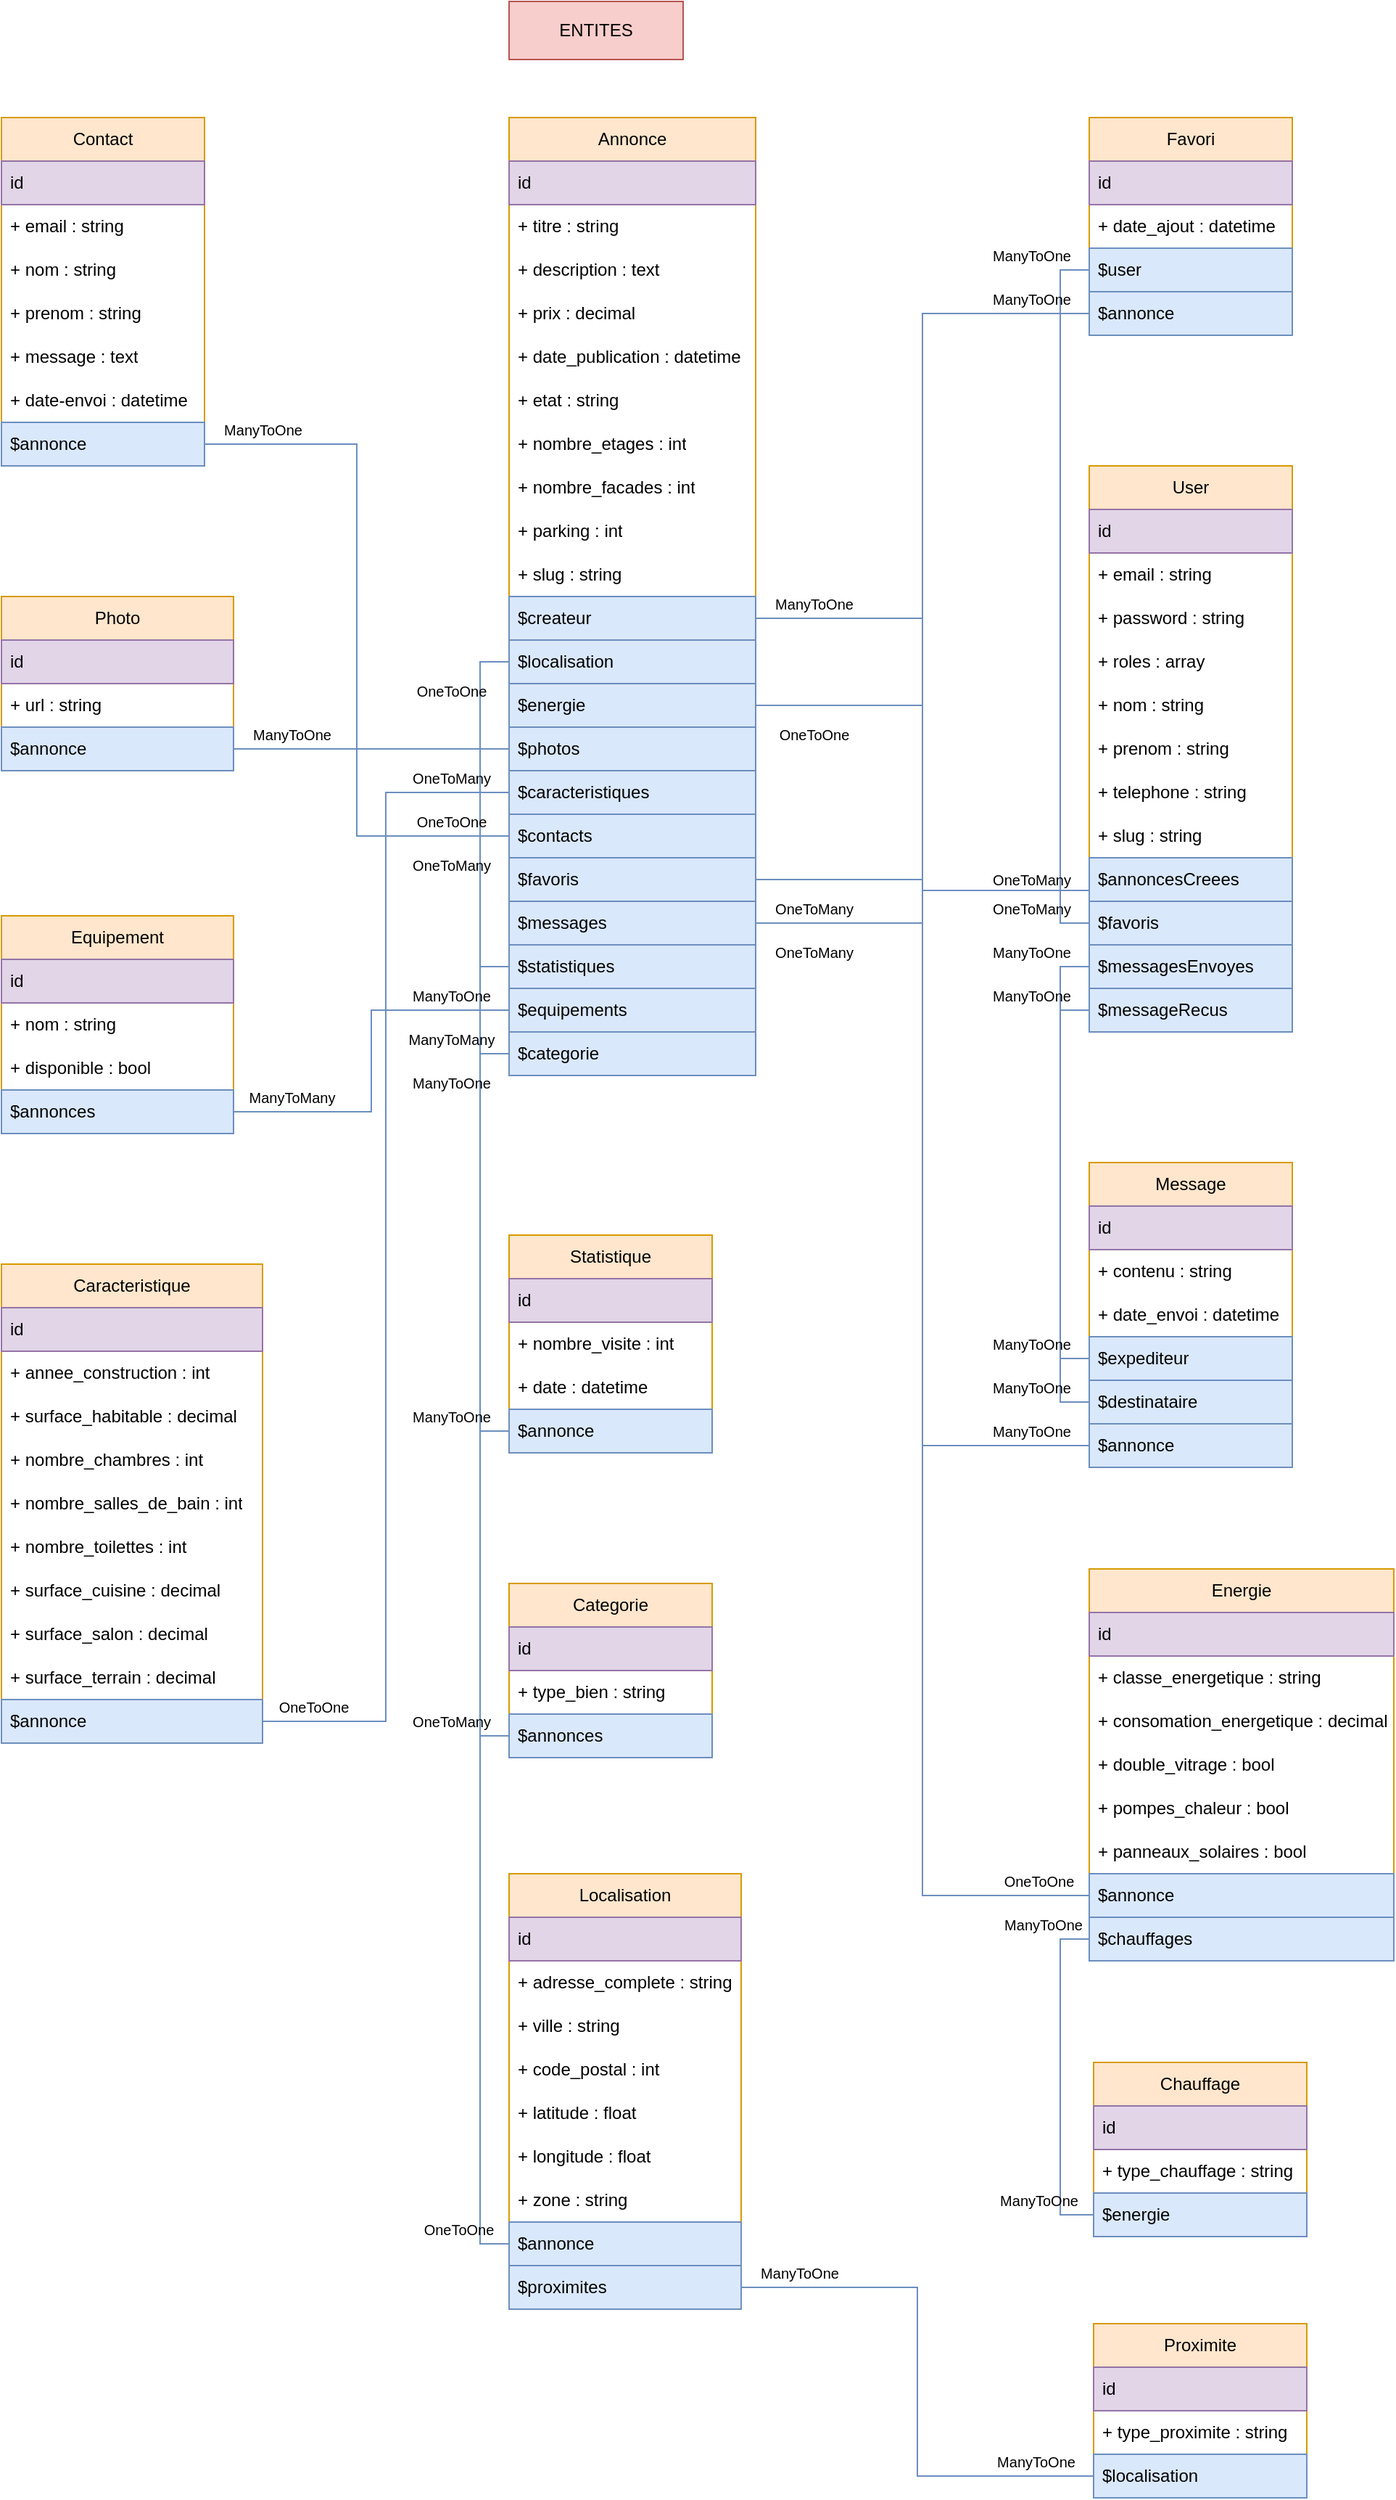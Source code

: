<mxfile version="24.4.0" type="device">
  <diagram name="Page-1" id="j-ODXMt-n7fXXeZ1Ql2s">
    <mxGraphModel dx="2703" dy="1838" grid="1" gridSize="10" guides="1" tooltips="1" connect="1" arrows="1" fold="1" page="1" pageScale="1" pageWidth="827" pageHeight="1169" math="0" shadow="0">
      <root>
        <mxCell id="0" />
        <mxCell id="1" parent="0" />
        <mxCell id="mX9AHkWuaCNR2wwrBA3u-1" value="User" style="swimlane;fontStyle=0;childLayout=stackLayout;horizontal=1;startSize=30;horizontalStack=0;resizeParent=1;resizeParentMax=0;resizeLast=0;collapsible=1;marginBottom=0;whiteSpace=wrap;html=1;fillColor=#ffe6cc;strokeColor=#d79b00;" parent="1" vertex="1">
          <mxGeometry x="-830" y="400" width="140" height="390" as="geometry" />
        </mxCell>
        <mxCell id="mX9AHkWuaCNR2wwrBA3u-2" value="id" style="text;strokeColor=#9673a6;fillColor=#e1d5e7;align=left;verticalAlign=middle;spacingLeft=4;spacingRight=4;overflow=hidden;points=[[0,0.5],[1,0.5]];portConstraint=eastwest;rotatable=0;whiteSpace=wrap;html=1;" parent="mX9AHkWuaCNR2wwrBA3u-1" vertex="1">
          <mxGeometry y="30" width="140" height="30" as="geometry" />
        </mxCell>
        <mxCell id="mX9AHkWuaCNR2wwrBA3u-12" value="+ email : string" style="text;strokeColor=none;fillColor=none;align=left;verticalAlign=middle;spacingLeft=4;spacingRight=4;overflow=hidden;points=[[0,0.5],[1,0.5]];portConstraint=eastwest;rotatable=0;whiteSpace=wrap;html=1;" parent="mX9AHkWuaCNR2wwrBA3u-1" vertex="1">
          <mxGeometry y="60" width="140" height="30" as="geometry" />
        </mxCell>
        <mxCell id="mX9AHkWuaCNR2wwrBA3u-13" value="+ password : string" style="text;strokeColor=none;fillColor=none;align=left;verticalAlign=middle;spacingLeft=4;spacingRight=4;overflow=hidden;points=[[0,0.5],[1,0.5]];portConstraint=eastwest;rotatable=0;whiteSpace=wrap;html=1;" parent="mX9AHkWuaCNR2wwrBA3u-1" vertex="1">
          <mxGeometry y="90" width="140" height="30" as="geometry" />
        </mxCell>
        <mxCell id="mX9AHkWuaCNR2wwrBA3u-14" value="+ roles : array" style="text;strokeColor=none;fillColor=none;align=left;verticalAlign=middle;spacingLeft=4;spacingRight=4;overflow=hidden;points=[[0,0.5],[1,0.5]];portConstraint=eastwest;rotatable=0;whiteSpace=wrap;html=1;" parent="mX9AHkWuaCNR2wwrBA3u-1" vertex="1">
          <mxGeometry y="120" width="140" height="30" as="geometry" />
        </mxCell>
        <mxCell id="mX9AHkWuaCNR2wwrBA3u-3" value="+ nom : string" style="text;strokeColor=none;fillColor=none;align=left;verticalAlign=middle;spacingLeft=4;spacingRight=4;overflow=hidden;points=[[0,0.5],[1,0.5]];portConstraint=eastwest;rotatable=0;whiteSpace=wrap;html=1;" parent="mX9AHkWuaCNR2wwrBA3u-1" vertex="1">
          <mxGeometry y="150" width="140" height="30" as="geometry" />
        </mxCell>
        <mxCell id="mX9AHkWuaCNR2wwrBA3u-4" value="+ prenom : string" style="text;strokeColor=none;fillColor=none;align=left;verticalAlign=middle;spacingLeft=4;spacingRight=4;overflow=hidden;points=[[0,0.5],[1,0.5]];portConstraint=eastwest;rotatable=0;whiteSpace=wrap;html=1;" parent="mX9AHkWuaCNR2wwrBA3u-1" vertex="1">
          <mxGeometry y="180" width="140" height="30" as="geometry" />
        </mxCell>
        <mxCell id="mX9AHkWuaCNR2wwrBA3u-15" value="+ telephone : string" style="text;strokeColor=none;fillColor=none;align=left;verticalAlign=middle;spacingLeft=4;spacingRight=4;overflow=hidden;points=[[0,0.5],[1,0.5]];portConstraint=eastwest;rotatable=0;whiteSpace=wrap;html=1;" parent="mX9AHkWuaCNR2wwrBA3u-1" vertex="1">
          <mxGeometry y="210" width="140" height="30" as="geometry" />
        </mxCell>
        <mxCell id="TaIRlBqPqhBRWV4LUMND-2" value="+ slug : string" style="text;strokeColor=none;fillColor=none;align=left;verticalAlign=middle;spacingLeft=4;spacingRight=4;overflow=hidden;points=[[0,0.5],[1,0.5]];portConstraint=eastwest;rotatable=0;whiteSpace=wrap;html=1;" parent="mX9AHkWuaCNR2wwrBA3u-1" vertex="1">
          <mxGeometry y="240" width="140" height="30" as="geometry" />
        </mxCell>
        <mxCell id="zs-yawYEvZupQqfsuiLp-80" value="$annoncesCreees" style="text;strokeColor=#6c8ebf;fillColor=#dae8fc;align=left;verticalAlign=middle;spacingLeft=4;spacingRight=4;overflow=hidden;points=[[0,0.5],[1,0.5]];portConstraint=eastwest;rotatable=0;whiteSpace=wrap;html=1;" vertex="1" parent="mX9AHkWuaCNR2wwrBA3u-1">
          <mxGeometry y="270" width="140" height="30" as="geometry" />
        </mxCell>
        <mxCell id="zs-yawYEvZupQqfsuiLp-82" value="$favoris" style="text;strokeColor=#6c8ebf;fillColor=#dae8fc;align=left;verticalAlign=middle;spacingLeft=4;spacingRight=4;overflow=hidden;points=[[0,0.5],[1,0.5]];portConstraint=eastwest;rotatable=0;whiteSpace=wrap;html=1;" vertex="1" parent="mX9AHkWuaCNR2wwrBA3u-1">
          <mxGeometry y="300" width="140" height="30" as="geometry" />
        </mxCell>
        <mxCell id="zs-yawYEvZupQqfsuiLp-83" value="$messagesEnvoyes" style="text;strokeColor=#6c8ebf;fillColor=#dae8fc;align=left;verticalAlign=middle;spacingLeft=4;spacingRight=4;overflow=hidden;points=[[0,0.5],[1,0.5]];portConstraint=eastwest;rotatable=0;whiteSpace=wrap;html=1;" vertex="1" parent="mX9AHkWuaCNR2wwrBA3u-1">
          <mxGeometry y="330" width="140" height="30" as="geometry" />
        </mxCell>
        <mxCell id="zs-yawYEvZupQqfsuiLp-84" value="$messageRecus" style="text;strokeColor=#6c8ebf;fillColor=#dae8fc;align=left;verticalAlign=middle;spacingLeft=4;spacingRight=4;overflow=hidden;points=[[0,0.5],[1,0.5]];portConstraint=eastwest;rotatable=0;whiteSpace=wrap;html=1;" vertex="1" parent="mX9AHkWuaCNR2wwrBA3u-1">
          <mxGeometry y="360" width="140" height="30" as="geometry" />
        </mxCell>
        <mxCell id="mX9AHkWuaCNR2wwrBA3u-65" value="ENTITES" style="rounded=0;whiteSpace=wrap;html=1;fillColor=#f8cecc;strokeColor=#b85450;" parent="1" vertex="1">
          <mxGeometry x="-1230" y="80" width="120" height="40" as="geometry" />
        </mxCell>
        <mxCell id="TaIRlBqPqhBRWV4LUMND-3" value="Favori" style="swimlane;fontStyle=0;childLayout=stackLayout;horizontal=1;startSize=30;horizontalStack=0;resizeParent=1;resizeParentMax=0;resizeLast=0;collapsible=1;marginBottom=0;whiteSpace=wrap;html=1;fillColor=#ffe6cc;strokeColor=#d79b00;" parent="1" vertex="1">
          <mxGeometry x="-830" y="160" width="140" height="150" as="geometry" />
        </mxCell>
        <mxCell id="TaIRlBqPqhBRWV4LUMND-4" value="id" style="text;strokeColor=#9673a6;fillColor=#e1d5e7;align=left;verticalAlign=middle;spacingLeft=4;spacingRight=4;overflow=hidden;points=[[0,0.5],[1,0.5]];portConstraint=eastwest;rotatable=0;whiteSpace=wrap;html=1;" parent="TaIRlBqPqhBRWV4LUMND-3" vertex="1">
          <mxGeometry y="30" width="140" height="30" as="geometry" />
        </mxCell>
        <mxCell id="TaIRlBqPqhBRWV4LUMND-5" value="+ date_ajout : datetime" style="text;strokeColor=none;fillColor=none;align=left;verticalAlign=middle;spacingLeft=4;spacingRight=4;overflow=hidden;points=[[0,0.5],[1,0.5]];portConstraint=eastwest;rotatable=0;whiteSpace=wrap;html=1;" parent="TaIRlBqPqhBRWV4LUMND-3" vertex="1">
          <mxGeometry y="60" width="140" height="30" as="geometry" />
        </mxCell>
        <mxCell id="zs-yawYEvZupQqfsuiLp-86" value="$user" style="text;strokeColor=#6c8ebf;fillColor=#dae8fc;align=left;verticalAlign=middle;spacingLeft=4;spacingRight=4;overflow=hidden;points=[[0,0.5],[1,0.5]];portConstraint=eastwest;rotatable=0;whiteSpace=wrap;html=1;" vertex="1" parent="TaIRlBqPqhBRWV4LUMND-3">
          <mxGeometry y="90" width="140" height="30" as="geometry" />
        </mxCell>
        <mxCell id="zs-yawYEvZupQqfsuiLp-105" value="$annonce" style="text;strokeColor=#6c8ebf;fillColor=#dae8fc;align=left;verticalAlign=middle;spacingLeft=4;spacingRight=4;overflow=hidden;points=[[0,0.5],[1,0.5]];portConstraint=eastwest;rotatable=0;whiteSpace=wrap;html=1;" vertex="1" parent="TaIRlBqPqhBRWV4LUMND-3">
          <mxGeometry y="120" width="140" height="30" as="geometry" />
        </mxCell>
        <mxCell id="TaIRlBqPqhBRWV4LUMND-12" value="Annonce" style="swimlane;fontStyle=0;childLayout=stackLayout;horizontal=1;startSize=30;horizontalStack=0;resizeParent=1;resizeParentMax=0;resizeLast=0;collapsible=1;marginBottom=0;whiteSpace=wrap;html=1;fillColor=#ffe6cc;strokeColor=#d79b00;" parent="1" vertex="1">
          <mxGeometry x="-1230" y="160" width="170" height="660" as="geometry" />
        </mxCell>
        <mxCell id="TaIRlBqPqhBRWV4LUMND-13" value="id" style="text;strokeColor=#9673a6;fillColor=#e1d5e7;align=left;verticalAlign=middle;spacingLeft=4;spacingRight=4;overflow=hidden;points=[[0,0.5],[1,0.5]];portConstraint=eastwest;rotatable=0;whiteSpace=wrap;html=1;" parent="TaIRlBqPqhBRWV4LUMND-12" vertex="1">
          <mxGeometry y="30" width="170" height="30" as="geometry" />
        </mxCell>
        <mxCell id="TaIRlBqPqhBRWV4LUMND-20" value="+ titre : string" style="text;strokeColor=none;fillColor=none;align=left;verticalAlign=middle;spacingLeft=4;spacingRight=4;overflow=hidden;points=[[0,0.5],[1,0.5]];portConstraint=eastwest;rotatable=0;whiteSpace=wrap;html=1;" parent="TaIRlBqPqhBRWV4LUMND-12" vertex="1">
          <mxGeometry y="60" width="170" height="30" as="geometry" />
        </mxCell>
        <mxCell id="TaIRlBqPqhBRWV4LUMND-28" value="+ description : text" style="text;strokeColor=none;fillColor=none;align=left;verticalAlign=middle;spacingLeft=4;spacingRight=4;overflow=hidden;points=[[0,0.5],[1,0.5]];portConstraint=eastwest;rotatable=0;whiteSpace=wrap;html=1;" parent="TaIRlBqPqhBRWV4LUMND-12" vertex="1">
          <mxGeometry y="90" width="170" height="30" as="geometry" />
        </mxCell>
        <mxCell id="TaIRlBqPqhBRWV4LUMND-29" value="+ prix : decimal" style="text;strokeColor=none;fillColor=none;align=left;verticalAlign=middle;spacingLeft=4;spacingRight=4;overflow=hidden;points=[[0,0.5],[1,0.5]];portConstraint=eastwest;rotatable=0;whiteSpace=wrap;html=1;" parent="TaIRlBqPqhBRWV4LUMND-12" vertex="1">
          <mxGeometry y="120" width="170" height="30" as="geometry" />
        </mxCell>
        <mxCell id="TaIRlBqPqhBRWV4LUMND-31" value="+ date_publication : datetime" style="text;strokeColor=none;fillColor=none;align=left;verticalAlign=middle;spacingLeft=4;spacingRight=4;overflow=hidden;points=[[0,0.5],[1,0.5]];portConstraint=eastwest;rotatable=0;whiteSpace=wrap;html=1;" parent="TaIRlBqPqhBRWV4LUMND-12" vertex="1">
          <mxGeometry y="150" width="170" height="30" as="geometry" />
        </mxCell>
        <mxCell id="TaIRlBqPqhBRWV4LUMND-32" value="+ etat : string" style="text;strokeColor=none;fillColor=none;align=left;verticalAlign=middle;spacingLeft=4;spacingRight=4;overflow=hidden;points=[[0,0.5],[1,0.5]];portConstraint=eastwest;rotatable=0;whiteSpace=wrap;html=1;" parent="TaIRlBqPqhBRWV4LUMND-12" vertex="1">
          <mxGeometry y="180" width="170" height="30" as="geometry" />
        </mxCell>
        <mxCell id="TaIRlBqPqhBRWV4LUMND-33" value="+ nombre_etages : int" style="text;strokeColor=none;fillColor=none;align=left;verticalAlign=middle;spacingLeft=4;spacingRight=4;overflow=hidden;points=[[0,0.5],[1,0.5]];portConstraint=eastwest;rotatable=0;whiteSpace=wrap;html=1;" parent="TaIRlBqPqhBRWV4LUMND-12" vertex="1">
          <mxGeometry y="210" width="170" height="30" as="geometry" />
        </mxCell>
        <mxCell id="TaIRlBqPqhBRWV4LUMND-34" value="+ nombre_facades : int" style="text;strokeColor=none;fillColor=none;align=left;verticalAlign=middle;spacingLeft=4;spacingRight=4;overflow=hidden;points=[[0,0.5],[1,0.5]];portConstraint=eastwest;rotatable=0;whiteSpace=wrap;html=1;" parent="TaIRlBqPqhBRWV4LUMND-12" vertex="1">
          <mxGeometry y="240" width="170" height="30" as="geometry" />
        </mxCell>
        <mxCell id="TaIRlBqPqhBRWV4LUMND-37" value="+ parking : int" style="text;strokeColor=none;fillColor=none;align=left;verticalAlign=middle;spacingLeft=4;spacingRight=4;overflow=hidden;points=[[0,0.5],[1,0.5]];portConstraint=eastwest;rotatable=0;whiteSpace=wrap;html=1;" parent="TaIRlBqPqhBRWV4LUMND-12" vertex="1">
          <mxGeometry y="270" width="170" height="30" as="geometry" />
        </mxCell>
        <mxCell id="zs-yawYEvZupQqfsuiLp-79" value="+ slug : string" style="text;strokeColor=none;fillColor=none;align=left;verticalAlign=middle;spacingLeft=4;spacingRight=4;overflow=hidden;points=[[0,0.5],[1,0.5]];portConstraint=eastwest;rotatable=0;whiteSpace=wrap;html=1;" vertex="1" parent="TaIRlBqPqhBRWV4LUMND-12">
          <mxGeometry y="300" width="170" height="30" as="geometry" />
        </mxCell>
        <mxCell id="zs-yawYEvZupQqfsuiLp-81" value="$createur" style="text;strokeColor=#6c8ebf;fillColor=#dae8fc;align=left;verticalAlign=middle;spacingLeft=4;spacingRight=4;overflow=hidden;points=[[0,0.5],[1,0.5]];portConstraint=eastwest;rotatable=0;whiteSpace=wrap;html=1;" vertex="1" parent="TaIRlBqPqhBRWV4LUMND-12">
          <mxGeometry y="330" width="170" height="30" as="geometry" />
        </mxCell>
        <mxCell id="zs-yawYEvZupQqfsuiLp-90" value="$localisation" style="text;strokeColor=#6c8ebf;fillColor=#dae8fc;align=left;verticalAlign=middle;spacingLeft=4;spacingRight=4;overflow=hidden;points=[[0,0.5],[1,0.5]];portConstraint=eastwest;rotatable=0;whiteSpace=wrap;html=1;" vertex="1" parent="TaIRlBqPqhBRWV4LUMND-12">
          <mxGeometry y="360" width="170" height="30" as="geometry" />
        </mxCell>
        <mxCell id="zs-yawYEvZupQqfsuiLp-91" value="$energie" style="text;strokeColor=#6c8ebf;fillColor=#dae8fc;align=left;verticalAlign=middle;spacingLeft=4;spacingRight=4;overflow=hidden;points=[[0,0.5],[1,0.5]];portConstraint=eastwest;rotatable=0;whiteSpace=wrap;html=1;" vertex="1" parent="TaIRlBqPqhBRWV4LUMND-12">
          <mxGeometry y="390" width="170" height="30" as="geometry" />
        </mxCell>
        <mxCell id="zs-yawYEvZupQqfsuiLp-92" value="$photos" style="text;strokeColor=#6c8ebf;fillColor=#dae8fc;align=left;verticalAlign=middle;spacingLeft=4;spacingRight=4;overflow=hidden;points=[[0,0.5],[1,0.5]];portConstraint=eastwest;rotatable=0;whiteSpace=wrap;html=1;" vertex="1" parent="TaIRlBqPqhBRWV4LUMND-12">
          <mxGeometry y="420" width="170" height="30" as="geometry" />
        </mxCell>
        <mxCell id="zs-yawYEvZupQqfsuiLp-93" value="$caracteristiques" style="text;strokeColor=#6c8ebf;fillColor=#dae8fc;align=left;verticalAlign=middle;spacingLeft=4;spacingRight=4;overflow=hidden;points=[[0,0.5],[1,0.5]];portConstraint=eastwest;rotatable=0;whiteSpace=wrap;html=1;" vertex="1" parent="TaIRlBqPqhBRWV4LUMND-12">
          <mxGeometry y="450" width="170" height="30" as="geometry" />
        </mxCell>
        <mxCell id="zs-yawYEvZupQqfsuiLp-94" value="$contacts" style="text;strokeColor=#6c8ebf;fillColor=#dae8fc;align=left;verticalAlign=middle;spacingLeft=4;spacingRight=4;overflow=hidden;points=[[0,0.5],[1,0.5]];portConstraint=eastwest;rotatable=0;whiteSpace=wrap;html=1;" vertex="1" parent="TaIRlBqPqhBRWV4LUMND-12">
          <mxGeometry y="480" width="170" height="30" as="geometry" />
        </mxCell>
        <mxCell id="zs-yawYEvZupQqfsuiLp-96" value="$favoris" style="text;strokeColor=#6c8ebf;fillColor=#dae8fc;align=left;verticalAlign=middle;spacingLeft=4;spacingRight=4;overflow=hidden;points=[[0,0.5],[1,0.5]];portConstraint=eastwest;rotatable=0;whiteSpace=wrap;html=1;" vertex="1" parent="TaIRlBqPqhBRWV4LUMND-12">
          <mxGeometry y="510" width="170" height="30" as="geometry" />
        </mxCell>
        <mxCell id="zs-yawYEvZupQqfsuiLp-97" value="$messages" style="text;strokeColor=#6c8ebf;fillColor=#dae8fc;align=left;verticalAlign=middle;spacingLeft=4;spacingRight=4;overflow=hidden;points=[[0,0.5],[1,0.5]];portConstraint=eastwest;rotatable=0;whiteSpace=wrap;html=1;" vertex="1" parent="TaIRlBqPqhBRWV4LUMND-12">
          <mxGeometry y="540" width="170" height="30" as="geometry" />
        </mxCell>
        <mxCell id="zs-yawYEvZupQqfsuiLp-98" value="$statistiques" style="text;strokeColor=#6c8ebf;fillColor=#dae8fc;align=left;verticalAlign=middle;spacingLeft=4;spacingRight=4;overflow=hidden;points=[[0,0.5],[1,0.5]];portConstraint=eastwest;rotatable=0;whiteSpace=wrap;html=1;" vertex="1" parent="TaIRlBqPqhBRWV4LUMND-12">
          <mxGeometry y="570" width="170" height="30" as="geometry" />
        </mxCell>
        <mxCell id="zs-yawYEvZupQqfsuiLp-108" value="$equipements" style="text;strokeColor=#6c8ebf;fillColor=#dae8fc;align=left;verticalAlign=middle;spacingLeft=4;spacingRight=4;overflow=hidden;points=[[0,0.5],[1,0.5]];portConstraint=eastwest;rotatable=0;whiteSpace=wrap;html=1;" vertex="1" parent="TaIRlBqPqhBRWV4LUMND-12">
          <mxGeometry y="600" width="170" height="30" as="geometry" />
        </mxCell>
        <mxCell id="zs-yawYEvZupQqfsuiLp-136" value="$categorie" style="text;strokeColor=#6c8ebf;fillColor=#dae8fc;align=left;verticalAlign=middle;spacingLeft=4;spacingRight=4;overflow=hidden;points=[[0,0.5],[1,0.5]];portConstraint=eastwest;rotatable=0;whiteSpace=wrap;html=1;" vertex="1" parent="TaIRlBqPqhBRWV4LUMND-12">
          <mxGeometry y="630" width="170" height="30" as="geometry" />
        </mxCell>
        <mxCell id="zs-yawYEvZupQqfsuiLp-1" value="Localisation" style="swimlane;fontStyle=0;childLayout=stackLayout;horizontal=1;startSize=30;horizontalStack=0;resizeParent=1;resizeParentMax=0;resizeLast=0;collapsible=1;marginBottom=0;whiteSpace=wrap;html=1;fillColor=#ffe6cc;strokeColor=#d79b00;" vertex="1" parent="1">
          <mxGeometry x="-1230" y="1370" width="160" height="300" as="geometry" />
        </mxCell>
        <mxCell id="zs-yawYEvZupQqfsuiLp-2" value="id" style="text;strokeColor=#9673a6;fillColor=#e1d5e7;align=left;verticalAlign=middle;spacingLeft=4;spacingRight=4;overflow=hidden;points=[[0,0.5],[1,0.5]];portConstraint=eastwest;rotatable=0;whiteSpace=wrap;html=1;" vertex="1" parent="zs-yawYEvZupQqfsuiLp-1">
          <mxGeometry y="30" width="160" height="30" as="geometry" />
        </mxCell>
        <mxCell id="zs-yawYEvZupQqfsuiLp-3" value="+ adresse_complete : string" style="text;strokeColor=none;fillColor=none;align=left;verticalAlign=middle;spacingLeft=4;spacingRight=4;overflow=hidden;points=[[0,0.5],[1,0.5]];portConstraint=eastwest;rotatable=0;whiteSpace=wrap;html=1;" vertex="1" parent="zs-yawYEvZupQqfsuiLp-1">
          <mxGeometry y="60" width="160" height="30" as="geometry" />
        </mxCell>
        <mxCell id="zs-yawYEvZupQqfsuiLp-4" value="+ ville : string" style="text;strokeColor=none;fillColor=none;align=left;verticalAlign=middle;spacingLeft=4;spacingRight=4;overflow=hidden;points=[[0,0.5],[1,0.5]];portConstraint=eastwest;rotatable=0;whiteSpace=wrap;html=1;" vertex="1" parent="zs-yawYEvZupQqfsuiLp-1">
          <mxGeometry y="90" width="160" height="30" as="geometry" />
        </mxCell>
        <mxCell id="zs-yawYEvZupQqfsuiLp-5" value="+ code_postal : int" style="text;strokeColor=none;fillColor=none;align=left;verticalAlign=middle;spacingLeft=4;spacingRight=4;overflow=hidden;points=[[0,0.5],[1,0.5]];portConstraint=eastwest;rotatable=0;whiteSpace=wrap;html=1;" vertex="1" parent="zs-yawYEvZupQqfsuiLp-1">
          <mxGeometry y="120" width="160" height="30" as="geometry" />
        </mxCell>
        <mxCell id="zs-yawYEvZupQqfsuiLp-7" value="+ latitude : float" style="text;strokeColor=none;fillColor=none;align=left;verticalAlign=middle;spacingLeft=4;spacingRight=4;overflow=hidden;points=[[0,0.5],[1,0.5]];portConstraint=eastwest;rotatable=0;whiteSpace=wrap;html=1;" vertex="1" parent="zs-yawYEvZupQqfsuiLp-1">
          <mxGeometry y="150" width="160" height="30" as="geometry" />
        </mxCell>
        <mxCell id="zs-yawYEvZupQqfsuiLp-8" value="+ longitude : float" style="text;strokeColor=none;fillColor=none;align=left;verticalAlign=middle;spacingLeft=4;spacingRight=4;overflow=hidden;points=[[0,0.5],[1,0.5]];portConstraint=eastwest;rotatable=0;whiteSpace=wrap;html=1;" vertex="1" parent="zs-yawYEvZupQqfsuiLp-1">
          <mxGeometry y="180" width="160" height="30" as="geometry" />
        </mxCell>
        <mxCell id="zs-yawYEvZupQqfsuiLp-9" value="+ zone : string" style="text;strokeColor=none;fillColor=none;align=left;verticalAlign=middle;spacingLeft=4;spacingRight=4;overflow=hidden;points=[[0,0.5],[1,0.5]];portConstraint=eastwest;rotatable=0;whiteSpace=wrap;html=1;" vertex="1" parent="zs-yawYEvZupQqfsuiLp-1">
          <mxGeometry y="210" width="160" height="30" as="geometry" />
        </mxCell>
        <mxCell id="zs-yawYEvZupQqfsuiLp-99" value="$annonce" style="text;strokeColor=#6c8ebf;fillColor=#dae8fc;align=left;verticalAlign=middle;spacingLeft=4;spacingRight=4;overflow=hidden;points=[[0,0.5],[1,0.5]];portConstraint=eastwest;rotatable=0;whiteSpace=wrap;html=1;" vertex="1" parent="zs-yawYEvZupQqfsuiLp-1">
          <mxGeometry y="240" width="160" height="30" as="geometry" />
        </mxCell>
        <mxCell id="zs-yawYEvZupQqfsuiLp-186" value="$proximites" style="text;strokeColor=#6c8ebf;fillColor=#dae8fc;align=left;verticalAlign=middle;spacingLeft=4;spacingRight=4;overflow=hidden;points=[[0,0.5],[1,0.5]];portConstraint=eastwest;rotatable=0;whiteSpace=wrap;html=1;" vertex="1" parent="zs-yawYEvZupQqfsuiLp-1">
          <mxGeometry y="270" width="160" height="30" as="geometry" />
        </mxCell>
        <mxCell id="zs-yawYEvZupQqfsuiLp-12" value="Photo" style="swimlane;fontStyle=0;childLayout=stackLayout;horizontal=1;startSize=30;horizontalStack=0;resizeParent=1;resizeParentMax=0;resizeLast=0;collapsible=1;marginBottom=0;whiteSpace=wrap;html=1;fillColor=#ffe6cc;strokeColor=#d79b00;" vertex="1" parent="1">
          <mxGeometry x="-1580" y="490" width="160" height="120" as="geometry" />
        </mxCell>
        <mxCell id="zs-yawYEvZupQqfsuiLp-13" value="id" style="text;strokeColor=#9673a6;fillColor=#e1d5e7;align=left;verticalAlign=middle;spacingLeft=4;spacingRight=4;overflow=hidden;points=[[0,0.5],[1,0.5]];portConstraint=eastwest;rotatable=0;whiteSpace=wrap;html=1;" vertex="1" parent="zs-yawYEvZupQqfsuiLp-12">
          <mxGeometry y="30" width="160" height="30" as="geometry" />
        </mxCell>
        <mxCell id="zs-yawYEvZupQqfsuiLp-14" value="+ url : string" style="text;strokeColor=none;fillColor=none;align=left;verticalAlign=middle;spacingLeft=4;spacingRight=4;overflow=hidden;points=[[0,0.5],[1,0.5]];portConstraint=eastwest;rotatable=0;whiteSpace=wrap;html=1;" vertex="1" parent="zs-yawYEvZupQqfsuiLp-12">
          <mxGeometry y="60" width="160" height="30" as="geometry" />
        </mxCell>
        <mxCell id="zs-yawYEvZupQqfsuiLp-102" value="$annonce" style="text;strokeColor=#6c8ebf;fillColor=#dae8fc;align=left;verticalAlign=middle;spacingLeft=4;spacingRight=4;overflow=hidden;points=[[0,0.5],[1,0.5]];portConstraint=eastwest;rotatable=0;whiteSpace=wrap;html=1;" vertex="1" parent="zs-yawYEvZupQqfsuiLp-12">
          <mxGeometry y="90" width="160" height="30" as="geometry" />
        </mxCell>
        <mxCell id="zs-yawYEvZupQqfsuiLp-21" value="Caracteristique" style="swimlane;fontStyle=0;childLayout=stackLayout;horizontal=1;startSize=30;horizontalStack=0;resizeParent=1;resizeParentMax=0;resizeLast=0;collapsible=1;marginBottom=0;whiteSpace=wrap;html=1;fillColor=#ffe6cc;strokeColor=#d79b00;" vertex="1" parent="1">
          <mxGeometry x="-1580" y="950" width="180" height="330" as="geometry" />
        </mxCell>
        <mxCell id="zs-yawYEvZupQqfsuiLp-22" value="id" style="text;strokeColor=#9673a6;fillColor=#e1d5e7;align=left;verticalAlign=middle;spacingLeft=4;spacingRight=4;overflow=hidden;points=[[0,0.5],[1,0.5]];portConstraint=eastwest;rotatable=0;whiteSpace=wrap;html=1;" vertex="1" parent="zs-yawYEvZupQqfsuiLp-21">
          <mxGeometry y="30" width="180" height="30" as="geometry" />
        </mxCell>
        <mxCell id="zs-yawYEvZupQqfsuiLp-28" value="+ annee_construction : int" style="text;strokeColor=none;fillColor=none;align=left;verticalAlign=middle;spacingLeft=4;spacingRight=4;overflow=hidden;points=[[0,0.5],[1,0.5]];portConstraint=eastwest;rotatable=0;whiteSpace=wrap;html=1;" vertex="1" parent="zs-yawYEvZupQqfsuiLp-21">
          <mxGeometry y="60" width="180" height="30" as="geometry" />
        </mxCell>
        <mxCell id="zs-yawYEvZupQqfsuiLp-26" value="+ surface_habitable : decimal" style="text;strokeColor=none;fillColor=none;align=left;verticalAlign=middle;spacingLeft=4;spacingRight=4;overflow=hidden;points=[[0,0.5],[1,0.5]];portConstraint=eastwest;rotatable=0;whiteSpace=wrap;html=1;" vertex="1" parent="zs-yawYEvZupQqfsuiLp-21">
          <mxGeometry y="90" width="180" height="30" as="geometry" />
        </mxCell>
        <mxCell id="zs-yawYEvZupQqfsuiLp-23" value="+ nombre_chambres : int" style="text;strokeColor=none;fillColor=none;align=left;verticalAlign=middle;spacingLeft=4;spacingRight=4;overflow=hidden;points=[[0,0.5],[1,0.5]];portConstraint=eastwest;rotatable=0;whiteSpace=wrap;html=1;" vertex="1" parent="zs-yawYEvZupQqfsuiLp-21">
          <mxGeometry y="120" width="180" height="30" as="geometry" />
        </mxCell>
        <mxCell id="zs-yawYEvZupQqfsuiLp-24" value="+ nombre_salles_de_bain : int" style="text;strokeColor=none;fillColor=none;align=left;verticalAlign=middle;spacingLeft=4;spacingRight=4;overflow=hidden;points=[[0,0.5],[1,0.5]];portConstraint=eastwest;rotatable=0;whiteSpace=wrap;html=1;" vertex="1" parent="zs-yawYEvZupQqfsuiLp-21">
          <mxGeometry y="150" width="180" height="30" as="geometry" />
        </mxCell>
        <mxCell id="zs-yawYEvZupQqfsuiLp-25" value="+ nombre_toilettes : int" style="text;strokeColor=none;fillColor=none;align=left;verticalAlign=middle;spacingLeft=4;spacingRight=4;overflow=hidden;points=[[0,0.5],[1,0.5]];portConstraint=eastwest;rotatable=0;whiteSpace=wrap;html=1;" vertex="1" parent="zs-yawYEvZupQqfsuiLp-21">
          <mxGeometry y="180" width="180" height="30" as="geometry" />
        </mxCell>
        <mxCell id="zs-yawYEvZupQqfsuiLp-35" value="+ surface_cuisine : decimal" style="text;strokeColor=none;fillColor=none;align=left;verticalAlign=middle;spacingLeft=4;spacingRight=4;overflow=hidden;points=[[0,0.5],[1,0.5]];portConstraint=eastwest;rotatable=0;whiteSpace=wrap;html=1;" vertex="1" parent="zs-yawYEvZupQqfsuiLp-21">
          <mxGeometry y="210" width="180" height="30" as="geometry" />
        </mxCell>
        <mxCell id="zs-yawYEvZupQqfsuiLp-36" value="+ surface_salon : decimal" style="text;strokeColor=none;fillColor=none;align=left;verticalAlign=middle;spacingLeft=4;spacingRight=4;overflow=hidden;points=[[0,0.5],[1,0.5]];portConstraint=eastwest;rotatable=0;whiteSpace=wrap;html=1;" vertex="1" parent="zs-yawYEvZupQqfsuiLp-21">
          <mxGeometry y="240" width="180" height="30" as="geometry" />
        </mxCell>
        <mxCell id="zs-yawYEvZupQqfsuiLp-27" value="+ surface_terrain : decimal" style="text;strokeColor=none;fillColor=none;align=left;verticalAlign=middle;spacingLeft=4;spacingRight=4;overflow=hidden;points=[[0,0.5],[1,0.5]];portConstraint=eastwest;rotatable=0;whiteSpace=wrap;html=1;" vertex="1" parent="zs-yawYEvZupQqfsuiLp-21">
          <mxGeometry y="270" width="180" height="30" as="geometry" />
        </mxCell>
        <mxCell id="zs-yawYEvZupQqfsuiLp-103" value="$annonce" style="text;strokeColor=#6c8ebf;fillColor=#dae8fc;align=left;verticalAlign=middle;spacingLeft=4;spacingRight=4;overflow=hidden;points=[[0,0.5],[1,0.5]];portConstraint=eastwest;rotatable=0;whiteSpace=wrap;html=1;" vertex="1" parent="zs-yawYEvZupQqfsuiLp-21">
          <mxGeometry y="300" width="180" height="30" as="geometry" />
        </mxCell>
        <mxCell id="zs-yawYEvZupQqfsuiLp-31" value="Equipement" style="swimlane;fontStyle=0;childLayout=stackLayout;horizontal=1;startSize=30;horizontalStack=0;resizeParent=1;resizeParentMax=0;resizeLast=0;collapsible=1;marginBottom=0;whiteSpace=wrap;html=1;fillColor=#ffe6cc;strokeColor=#d79b00;" vertex="1" parent="1">
          <mxGeometry x="-1580" y="710" width="160" height="150" as="geometry" />
        </mxCell>
        <mxCell id="zs-yawYEvZupQqfsuiLp-32" value="id" style="text;strokeColor=#9673a6;fillColor=#e1d5e7;align=left;verticalAlign=middle;spacingLeft=4;spacingRight=4;overflow=hidden;points=[[0,0.5],[1,0.5]];portConstraint=eastwest;rotatable=0;whiteSpace=wrap;html=1;" vertex="1" parent="zs-yawYEvZupQqfsuiLp-31">
          <mxGeometry y="30" width="160" height="30" as="geometry" />
        </mxCell>
        <mxCell id="zs-yawYEvZupQqfsuiLp-33" value="+ nom : string" style="text;strokeColor=none;fillColor=none;align=left;verticalAlign=middle;spacingLeft=4;spacingRight=4;overflow=hidden;points=[[0,0.5],[1,0.5]];portConstraint=eastwest;rotatable=0;whiteSpace=wrap;html=1;" vertex="1" parent="zs-yawYEvZupQqfsuiLp-31">
          <mxGeometry y="60" width="160" height="30" as="geometry" />
        </mxCell>
        <mxCell id="zs-yawYEvZupQqfsuiLp-34" value="+ disponible : bool" style="text;strokeColor=none;fillColor=none;align=left;verticalAlign=middle;spacingLeft=4;spacingRight=4;overflow=hidden;points=[[0,0.5],[1,0.5]];portConstraint=eastwest;rotatable=0;whiteSpace=wrap;html=1;" vertex="1" parent="zs-yawYEvZupQqfsuiLp-31">
          <mxGeometry y="90" width="160" height="30" as="geometry" />
        </mxCell>
        <mxCell id="zs-yawYEvZupQqfsuiLp-106" value="$annonces" style="text;strokeColor=#6c8ebf;fillColor=#dae8fc;align=left;verticalAlign=middle;spacingLeft=4;spacingRight=4;overflow=hidden;points=[[0,0.5],[1,0.5]];portConstraint=eastwest;rotatable=0;whiteSpace=wrap;html=1;" vertex="1" parent="zs-yawYEvZupQqfsuiLp-31">
          <mxGeometry y="120" width="160" height="30" as="geometry" />
        </mxCell>
        <mxCell id="zs-yawYEvZupQqfsuiLp-43" value="Energie" style="swimlane;fontStyle=0;childLayout=stackLayout;horizontal=1;startSize=30;horizontalStack=0;resizeParent=1;resizeParentMax=0;resizeLast=0;collapsible=1;marginBottom=0;whiteSpace=wrap;html=1;fillColor=#ffe6cc;strokeColor=#d79b00;" vertex="1" parent="1">
          <mxGeometry x="-830" y="1160" width="210" height="270" as="geometry" />
        </mxCell>
        <mxCell id="zs-yawYEvZupQqfsuiLp-44" value="id" style="text;strokeColor=#9673a6;fillColor=#e1d5e7;align=left;verticalAlign=middle;spacingLeft=4;spacingRight=4;overflow=hidden;points=[[0,0.5],[1,0.5]];portConstraint=eastwest;rotatable=0;whiteSpace=wrap;html=1;" vertex="1" parent="zs-yawYEvZupQqfsuiLp-43">
          <mxGeometry y="30" width="210" height="30" as="geometry" />
        </mxCell>
        <mxCell id="zs-yawYEvZupQqfsuiLp-48" value="+ classe_energetique : string" style="text;strokeColor=none;fillColor=none;align=left;verticalAlign=middle;spacingLeft=4;spacingRight=4;overflow=hidden;points=[[0,0.5],[1,0.5]];portConstraint=eastwest;rotatable=0;whiteSpace=wrap;html=1;" vertex="1" parent="zs-yawYEvZupQqfsuiLp-43">
          <mxGeometry y="60" width="210" height="30" as="geometry" />
        </mxCell>
        <mxCell id="zs-yawYEvZupQqfsuiLp-45" value="+ consomation_energetique : decimal" style="text;strokeColor=none;fillColor=none;align=left;verticalAlign=middle;spacingLeft=4;spacingRight=4;overflow=hidden;points=[[0,0.5],[1,0.5]];portConstraint=eastwest;rotatable=0;whiteSpace=wrap;html=1;" vertex="1" parent="zs-yawYEvZupQqfsuiLp-43">
          <mxGeometry y="90" width="210" height="30" as="geometry" />
        </mxCell>
        <mxCell id="zs-yawYEvZupQqfsuiLp-49" value="+ double_vitrage : bool" style="text;strokeColor=none;fillColor=none;align=left;verticalAlign=middle;spacingLeft=4;spacingRight=4;overflow=hidden;points=[[0,0.5],[1,0.5]];portConstraint=eastwest;rotatable=0;whiteSpace=wrap;html=1;" vertex="1" parent="zs-yawYEvZupQqfsuiLp-43">
          <mxGeometry y="120" width="210" height="30" as="geometry" />
        </mxCell>
        <mxCell id="zs-yawYEvZupQqfsuiLp-50" value="+ pompes_chaleur : bool" style="text;strokeColor=none;fillColor=none;align=left;verticalAlign=middle;spacingLeft=4;spacingRight=4;overflow=hidden;points=[[0,0.5],[1,0.5]];portConstraint=eastwest;rotatable=0;whiteSpace=wrap;html=1;" vertex="1" parent="zs-yawYEvZupQqfsuiLp-43">
          <mxGeometry y="150" width="210" height="30" as="geometry" />
        </mxCell>
        <mxCell id="zs-yawYEvZupQqfsuiLp-51" value="+ panneaux_solaires : bool" style="text;strokeColor=none;fillColor=none;align=left;verticalAlign=middle;spacingLeft=4;spacingRight=4;overflow=hidden;points=[[0,0.5],[1,0.5]];portConstraint=eastwest;rotatable=0;whiteSpace=wrap;html=1;" vertex="1" parent="zs-yawYEvZupQqfsuiLp-43">
          <mxGeometry y="180" width="210" height="30" as="geometry" />
        </mxCell>
        <mxCell id="zs-yawYEvZupQqfsuiLp-101" value="$annonce" style="text;strokeColor=#6c8ebf;fillColor=#dae8fc;align=left;verticalAlign=middle;spacingLeft=4;spacingRight=4;overflow=hidden;points=[[0,0.5],[1,0.5]];portConstraint=eastwest;rotatable=0;whiteSpace=wrap;html=1;" vertex="1" parent="zs-yawYEvZupQqfsuiLp-43">
          <mxGeometry y="210" width="210" height="30" as="geometry" />
        </mxCell>
        <mxCell id="zs-yawYEvZupQqfsuiLp-178" value="$chauffages" style="text;strokeColor=#6c8ebf;fillColor=#dae8fc;align=left;verticalAlign=middle;spacingLeft=4;spacingRight=4;overflow=hidden;points=[[0,0.5],[1,0.5]];portConstraint=eastwest;rotatable=0;whiteSpace=wrap;html=1;" vertex="1" parent="zs-yawYEvZupQqfsuiLp-43">
          <mxGeometry y="240" width="210" height="30" as="geometry" />
        </mxCell>
        <mxCell id="zs-yawYEvZupQqfsuiLp-52" value="Contact" style="swimlane;fontStyle=0;childLayout=stackLayout;horizontal=1;startSize=30;horizontalStack=0;resizeParent=1;resizeParentMax=0;resizeLast=0;collapsible=1;marginBottom=0;whiteSpace=wrap;html=1;fillColor=#ffe6cc;strokeColor=#d79b00;" vertex="1" parent="1">
          <mxGeometry x="-1580" y="160" width="140" height="240" as="geometry" />
        </mxCell>
        <mxCell id="zs-yawYEvZupQqfsuiLp-53" value="id" style="text;strokeColor=#9673a6;fillColor=#e1d5e7;align=left;verticalAlign=middle;spacingLeft=4;spacingRight=4;overflow=hidden;points=[[0,0.5],[1,0.5]];portConstraint=eastwest;rotatable=0;whiteSpace=wrap;html=1;" vertex="1" parent="zs-yawYEvZupQqfsuiLp-52">
          <mxGeometry y="30" width="140" height="30" as="geometry" />
        </mxCell>
        <mxCell id="zs-yawYEvZupQqfsuiLp-55" value="+ email : string" style="text;strokeColor=none;fillColor=none;align=left;verticalAlign=middle;spacingLeft=4;spacingRight=4;overflow=hidden;points=[[0,0.5],[1,0.5]];portConstraint=eastwest;rotatable=0;whiteSpace=wrap;html=1;" vertex="1" parent="zs-yawYEvZupQqfsuiLp-52">
          <mxGeometry y="60" width="140" height="30" as="geometry" />
        </mxCell>
        <mxCell id="zs-yawYEvZupQqfsuiLp-54" value="+ nom : string" style="text;strokeColor=none;fillColor=none;align=left;verticalAlign=middle;spacingLeft=4;spacingRight=4;overflow=hidden;points=[[0,0.5],[1,0.5]];portConstraint=eastwest;rotatable=0;whiteSpace=wrap;html=1;" vertex="1" parent="zs-yawYEvZupQqfsuiLp-52">
          <mxGeometry y="90" width="140" height="30" as="geometry" />
        </mxCell>
        <mxCell id="zs-yawYEvZupQqfsuiLp-58" value="+ prenom : string" style="text;strokeColor=none;fillColor=none;align=left;verticalAlign=middle;spacingLeft=4;spacingRight=4;overflow=hidden;points=[[0,0.5],[1,0.5]];portConstraint=eastwest;rotatable=0;whiteSpace=wrap;html=1;" vertex="1" parent="zs-yawYEvZupQqfsuiLp-52">
          <mxGeometry y="120" width="140" height="30" as="geometry" />
        </mxCell>
        <mxCell id="zs-yawYEvZupQqfsuiLp-56" value="+ message : text" style="text;strokeColor=none;fillColor=none;align=left;verticalAlign=middle;spacingLeft=4;spacingRight=4;overflow=hidden;points=[[0,0.5],[1,0.5]];portConstraint=eastwest;rotatable=0;whiteSpace=wrap;html=1;" vertex="1" parent="zs-yawYEvZupQqfsuiLp-52">
          <mxGeometry y="150" width="140" height="30" as="geometry" />
        </mxCell>
        <mxCell id="zs-yawYEvZupQqfsuiLp-57" value="+ date-envoi : datetime" style="text;strokeColor=none;fillColor=none;align=left;verticalAlign=middle;spacingLeft=4;spacingRight=4;overflow=hidden;points=[[0,0.5],[1,0.5]];portConstraint=eastwest;rotatable=0;whiteSpace=wrap;html=1;" vertex="1" parent="zs-yawYEvZupQqfsuiLp-52">
          <mxGeometry y="180" width="140" height="30" as="geometry" />
        </mxCell>
        <mxCell id="zs-yawYEvZupQqfsuiLp-104" value="$annonce" style="text;strokeColor=#6c8ebf;fillColor=#dae8fc;align=left;verticalAlign=middle;spacingLeft=4;spacingRight=4;overflow=hidden;points=[[0,0.5],[1,0.5]];portConstraint=eastwest;rotatable=0;whiteSpace=wrap;html=1;" vertex="1" parent="zs-yawYEvZupQqfsuiLp-52">
          <mxGeometry y="210" width="140" height="30" as="geometry" />
        </mxCell>
        <mxCell id="zs-yawYEvZupQqfsuiLp-68" value="Categorie" style="swimlane;fontStyle=0;childLayout=stackLayout;horizontal=1;startSize=30;horizontalStack=0;resizeParent=1;resizeParentMax=0;resizeLast=0;collapsible=1;marginBottom=0;whiteSpace=wrap;html=1;fillColor=#ffe6cc;strokeColor=#d79b00;" vertex="1" parent="1">
          <mxGeometry x="-1230" y="1170" width="140" height="120" as="geometry" />
        </mxCell>
        <mxCell id="zs-yawYEvZupQqfsuiLp-69" value="id" style="text;strokeColor=#9673a6;fillColor=#e1d5e7;align=left;verticalAlign=middle;spacingLeft=4;spacingRight=4;overflow=hidden;points=[[0,0.5],[1,0.5]];portConstraint=eastwest;rotatable=0;whiteSpace=wrap;html=1;" vertex="1" parent="zs-yawYEvZupQqfsuiLp-68">
          <mxGeometry y="30" width="140" height="30" as="geometry" />
        </mxCell>
        <mxCell id="zs-yawYEvZupQqfsuiLp-70" value="+ type_bien : string" style="text;strokeColor=none;fillColor=none;align=left;verticalAlign=middle;spacingLeft=4;spacingRight=4;overflow=hidden;points=[[0,0.5],[1,0.5]];portConstraint=eastwest;rotatable=0;whiteSpace=wrap;html=1;" vertex="1" parent="zs-yawYEvZupQqfsuiLp-68">
          <mxGeometry y="60" width="140" height="30" as="geometry" />
        </mxCell>
        <mxCell id="zs-yawYEvZupQqfsuiLp-107" value="$annonces" style="text;strokeColor=#6c8ebf;fillColor=#dae8fc;align=left;verticalAlign=middle;spacingLeft=4;spacingRight=4;overflow=hidden;points=[[0,0.5],[1,0.5]];portConstraint=eastwest;rotatable=0;whiteSpace=wrap;html=1;" vertex="1" parent="zs-yawYEvZupQqfsuiLp-68">
          <mxGeometry y="90" width="140" height="30" as="geometry" />
        </mxCell>
        <mxCell id="zs-yawYEvZupQqfsuiLp-71" value="Message" style="swimlane;fontStyle=0;childLayout=stackLayout;horizontal=1;startSize=30;horizontalStack=0;resizeParent=1;resizeParentMax=0;resizeLast=0;collapsible=1;marginBottom=0;whiteSpace=wrap;html=1;fillColor=#ffe6cc;strokeColor=#d79b00;" vertex="1" parent="1">
          <mxGeometry x="-830" y="880" width="140" height="210" as="geometry" />
        </mxCell>
        <mxCell id="zs-yawYEvZupQqfsuiLp-72" value="id" style="text;strokeColor=#9673a6;fillColor=#e1d5e7;align=left;verticalAlign=middle;spacingLeft=4;spacingRight=4;overflow=hidden;points=[[0,0.5],[1,0.5]];portConstraint=eastwest;rotatable=0;whiteSpace=wrap;html=1;" vertex="1" parent="zs-yawYEvZupQqfsuiLp-71">
          <mxGeometry y="30" width="140" height="30" as="geometry" />
        </mxCell>
        <mxCell id="zs-yawYEvZupQqfsuiLp-73" value="+ contenu : string" style="text;strokeColor=none;fillColor=none;align=left;verticalAlign=middle;spacingLeft=4;spacingRight=4;overflow=hidden;points=[[0,0.5],[1,0.5]];portConstraint=eastwest;rotatable=0;whiteSpace=wrap;html=1;" vertex="1" parent="zs-yawYEvZupQqfsuiLp-71">
          <mxGeometry y="60" width="140" height="30" as="geometry" />
        </mxCell>
        <mxCell id="zs-yawYEvZupQqfsuiLp-74" value="+ date_envoi : datetime" style="text;strokeColor=none;fillColor=none;align=left;verticalAlign=middle;spacingLeft=4;spacingRight=4;overflow=hidden;points=[[0,0.5],[1,0.5]];portConstraint=eastwest;rotatable=0;whiteSpace=wrap;html=1;" vertex="1" parent="zs-yawYEvZupQqfsuiLp-71">
          <mxGeometry y="90" width="140" height="30" as="geometry" />
        </mxCell>
        <mxCell id="zs-yawYEvZupQqfsuiLp-87" value="$expediteur" style="text;strokeColor=#6c8ebf;fillColor=#dae8fc;align=left;verticalAlign=middle;spacingLeft=4;spacingRight=4;overflow=hidden;points=[[0,0.5],[1,0.5]];portConstraint=eastwest;rotatable=0;whiteSpace=wrap;html=1;" vertex="1" parent="zs-yawYEvZupQqfsuiLp-71">
          <mxGeometry y="120" width="140" height="30" as="geometry" />
        </mxCell>
        <mxCell id="zs-yawYEvZupQqfsuiLp-89" value="$destinataire" style="text;strokeColor=#6c8ebf;fillColor=#dae8fc;align=left;verticalAlign=middle;spacingLeft=4;spacingRight=4;overflow=hidden;points=[[0,0.5],[1,0.5]];portConstraint=eastwest;rotatable=0;whiteSpace=wrap;html=1;" vertex="1" parent="zs-yawYEvZupQqfsuiLp-71">
          <mxGeometry y="150" width="140" height="30" as="geometry" />
        </mxCell>
        <mxCell id="zs-yawYEvZupQqfsuiLp-122" value="$annonce" style="text;strokeColor=#6c8ebf;fillColor=#dae8fc;align=left;verticalAlign=middle;spacingLeft=4;spacingRight=4;overflow=hidden;points=[[0,0.5],[1,0.5]];portConstraint=eastwest;rotatable=0;whiteSpace=wrap;html=1;" vertex="1" parent="zs-yawYEvZupQqfsuiLp-71">
          <mxGeometry y="180" width="140" height="30" as="geometry" />
        </mxCell>
        <mxCell id="zs-yawYEvZupQqfsuiLp-75" value="Statistique" style="swimlane;fontStyle=0;childLayout=stackLayout;horizontal=1;startSize=30;horizontalStack=0;resizeParent=1;resizeParentMax=0;resizeLast=0;collapsible=1;marginBottom=0;whiteSpace=wrap;html=1;fillColor=#ffe6cc;strokeColor=#d79b00;" vertex="1" parent="1">
          <mxGeometry x="-1230" y="930" width="140" height="150" as="geometry" />
        </mxCell>
        <mxCell id="zs-yawYEvZupQqfsuiLp-76" value="id" style="text;strokeColor=#9673a6;fillColor=#e1d5e7;align=left;verticalAlign=middle;spacingLeft=4;spacingRight=4;overflow=hidden;points=[[0,0.5],[1,0.5]];portConstraint=eastwest;rotatable=0;whiteSpace=wrap;html=1;" vertex="1" parent="zs-yawYEvZupQqfsuiLp-75">
          <mxGeometry y="30" width="140" height="30" as="geometry" />
        </mxCell>
        <mxCell id="zs-yawYEvZupQqfsuiLp-77" value="+ nombre_visite : int" style="text;strokeColor=none;fillColor=none;align=left;verticalAlign=middle;spacingLeft=4;spacingRight=4;overflow=hidden;points=[[0,0.5],[1,0.5]];portConstraint=eastwest;rotatable=0;whiteSpace=wrap;html=1;" vertex="1" parent="zs-yawYEvZupQqfsuiLp-75">
          <mxGeometry y="60" width="140" height="30" as="geometry" />
        </mxCell>
        <mxCell id="zs-yawYEvZupQqfsuiLp-78" value="+ date : datetime" style="text;strokeColor=none;fillColor=none;align=left;verticalAlign=middle;spacingLeft=4;spacingRight=4;overflow=hidden;points=[[0,0.5],[1,0.5]];portConstraint=eastwest;rotatable=0;whiteSpace=wrap;html=1;" vertex="1" parent="zs-yawYEvZupQqfsuiLp-75">
          <mxGeometry y="90" width="140" height="30" as="geometry" />
        </mxCell>
        <mxCell id="zs-yawYEvZupQqfsuiLp-109" value="$annonce" style="text;strokeColor=#6c8ebf;fillColor=#dae8fc;align=left;verticalAlign=middle;spacingLeft=4;spacingRight=4;overflow=hidden;points=[[0,0.5],[1,0.5]];portConstraint=eastwest;rotatable=0;whiteSpace=wrap;html=1;" vertex="1" parent="zs-yawYEvZupQqfsuiLp-75">
          <mxGeometry y="120" width="140" height="30" as="geometry" />
        </mxCell>
        <mxCell id="zs-yawYEvZupQqfsuiLp-124" style="edgeStyle=orthogonalEdgeStyle;rounded=0;orthogonalLoop=1;jettySize=auto;html=1;exitX=1;exitY=0.5;exitDx=0;exitDy=0;entryX=0;entryY=0.5;entryDx=0;entryDy=0;endArrow=none;endFill=0;fillColor=#dae8fc;strokeColor=#6c8ebf;" edge="1" parent="1" source="zs-yawYEvZupQqfsuiLp-96" target="zs-yawYEvZupQqfsuiLp-105">
          <mxGeometry relative="1" as="geometry" />
        </mxCell>
        <mxCell id="zs-yawYEvZupQqfsuiLp-125" style="edgeStyle=orthogonalEdgeStyle;rounded=0;orthogonalLoop=1;jettySize=auto;html=1;exitX=0;exitY=0.5;exitDx=0;exitDy=0;entryX=0;entryY=0.5;entryDx=0;entryDy=0;fillColor=#dae8fc;strokeColor=#6c8ebf;endArrow=none;endFill=0;" edge="1" parent="1" source="zs-yawYEvZupQqfsuiLp-86" target="zs-yawYEvZupQqfsuiLp-82">
          <mxGeometry relative="1" as="geometry" />
        </mxCell>
        <mxCell id="zs-yawYEvZupQqfsuiLp-126" style="edgeStyle=orthogonalEdgeStyle;rounded=0;orthogonalLoop=1;jettySize=auto;html=1;exitX=0;exitY=0.5;exitDx=0;exitDy=0;entryX=0;entryY=0.5;entryDx=0;entryDy=0;fillColor=#dae8fc;strokeColor=#6c8ebf;endArrow=none;endFill=0;" edge="1" parent="1" source="zs-yawYEvZupQqfsuiLp-83" target="zs-yawYEvZupQqfsuiLp-87">
          <mxGeometry relative="1" as="geometry" />
        </mxCell>
        <mxCell id="zs-yawYEvZupQqfsuiLp-127" style="edgeStyle=orthogonalEdgeStyle;rounded=0;orthogonalLoop=1;jettySize=auto;html=1;exitX=0;exitY=0.5;exitDx=0;exitDy=0;entryX=0;entryY=0.5;entryDx=0;entryDy=0;fillColor=#dae8fc;strokeColor=#6c8ebf;endArrow=none;endFill=0;" edge="1" parent="1" source="zs-yawYEvZupQqfsuiLp-84" target="zs-yawYEvZupQqfsuiLp-89">
          <mxGeometry relative="1" as="geometry" />
        </mxCell>
        <mxCell id="zs-yawYEvZupQqfsuiLp-128" style="edgeStyle=orthogonalEdgeStyle;rounded=0;orthogonalLoop=1;jettySize=auto;html=1;exitX=0;exitY=0.5;exitDx=0;exitDy=0;entryX=1;entryY=0.5;entryDx=0;entryDy=0;endArrow=none;endFill=0;fillColor=#dae8fc;strokeColor=#6c8ebf;" edge="1" parent="1" source="zs-yawYEvZupQqfsuiLp-122" target="zs-yawYEvZupQqfsuiLp-97">
          <mxGeometry relative="1" as="geometry" />
        </mxCell>
        <mxCell id="zs-yawYEvZupQqfsuiLp-129" style="edgeStyle=orthogonalEdgeStyle;rounded=0;orthogonalLoop=1;jettySize=auto;html=1;exitX=1;exitY=0.5;exitDx=0;exitDy=0;entryX=0;entryY=0.5;entryDx=0;entryDy=0;fillColor=#dae8fc;strokeColor=#6c8ebf;endArrow=none;endFill=0;" edge="1" parent="1" source="zs-yawYEvZupQqfsuiLp-91" target="zs-yawYEvZupQqfsuiLp-101">
          <mxGeometry relative="1" as="geometry" />
        </mxCell>
        <mxCell id="zs-yawYEvZupQqfsuiLp-130" style="edgeStyle=orthogonalEdgeStyle;rounded=0;orthogonalLoop=1;jettySize=auto;html=1;exitX=0;exitY=0.5;exitDx=0;exitDy=0;entryX=1;entryY=0.5;entryDx=0;entryDy=0;fillColor=#dae8fc;strokeColor=#6c8ebf;endArrow=none;endFill=0;" edge="1" parent="1" source="zs-yawYEvZupQqfsuiLp-94" target="zs-yawYEvZupQqfsuiLp-104">
          <mxGeometry relative="1" as="geometry" />
        </mxCell>
        <mxCell id="zs-yawYEvZupQqfsuiLp-132" style="edgeStyle=orthogonalEdgeStyle;rounded=0;orthogonalLoop=1;jettySize=auto;html=1;exitX=1;exitY=0.5;exitDx=0;exitDy=0;entryX=0;entryY=0.75;entryDx=0;entryDy=0;fillColor=#dae8fc;strokeColor=#6c8ebf;endArrow=none;endFill=0;" edge="1" parent="1" source="zs-yawYEvZupQqfsuiLp-81" target="mX9AHkWuaCNR2wwrBA3u-1">
          <mxGeometry relative="1" as="geometry" />
        </mxCell>
        <mxCell id="zs-yawYEvZupQqfsuiLp-133" style="edgeStyle=orthogonalEdgeStyle;rounded=0;orthogonalLoop=1;jettySize=auto;html=1;exitX=0;exitY=0.5;exitDx=0;exitDy=0;entryX=1;entryY=0.5;entryDx=0;entryDy=0;fillColor=#dae8fc;strokeColor=#6c8ebf;endArrow=none;endFill=0;" edge="1" parent="1" source="zs-yawYEvZupQqfsuiLp-92" target="zs-yawYEvZupQqfsuiLp-102">
          <mxGeometry relative="1" as="geometry" />
        </mxCell>
        <mxCell id="zs-yawYEvZupQqfsuiLp-134" style="edgeStyle=orthogonalEdgeStyle;rounded=0;orthogonalLoop=1;jettySize=auto;html=1;exitX=0;exitY=0.5;exitDx=0;exitDy=0;entryX=1;entryY=0.5;entryDx=0;entryDy=0;fillColor=#dae8fc;strokeColor=#6c8ebf;endArrow=none;endFill=0;" edge="1" parent="1" source="zs-yawYEvZupQqfsuiLp-108" target="zs-yawYEvZupQqfsuiLp-106">
          <mxGeometry relative="1" as="geometry" />
        </mxCell>
        <mxCell id="zs-yawYEvZupQqfsuiLp-135" style="edgeStyle=orthogonalEdgeStyle;rounded=0;orthogonalLoop=1;jettySize=auto;html=1;exitX=0;exitY=0.5;exitDx=0;exitDy=0;entryX=0;entryY=0.5;entryDx=0;entryDy=0;fillColor=#dae8fc;strokeColor=#6c8ebf;endArrow=none;endFill=0;" edge="1" parent="1" source="zs-yawYEvZupQqfsuiLp-98" target="zs-yawYEvZupQqfsuiLp-109">
          <mxGeometry relative="1" as="geometry" />
        </mxCell>
        <mxCell id="zs-yawYEvZupQqfsuiLp-137" style="edgeStyle=orthogonalEdgeStyle;rounded=0;orthogonalLoop=1;jettySize=auto;html=1;exitX=0;exitY=0.5;exitDx=0;exitDy=0;entryX=0;entryY=0.5;entryDx=0;entryDy=0;fillColor=#dae8fc;strokeColor=#6c8ebf;endArrow=none;endFill=0;" edge="1" parent="1" source="zs-yawYEvZupQqfsuiLp-136" target="zs-yawYEvZupQqfsuiLp-107">
          <mxGeometry relative="1" as="geometry" />
        </mxCell>
        <mxCell id="zs-yawYEvZupQqfsuiLp-138" style="edgeStyle=orthogonalEdgeStyle;rounded=0;orthogonalLoop=1;jettySize=auto;html=1;exitX=0;exitY=0.5;exitDx=0;exitDy=0;entryX=0;entryY=0.5;entryDx=0;entryDy=0;fillColor=#dae8fc;strokeColor=#6c8ebf;endArrow=none;endFill=0;" edge="1" parent="1" source="zs-yawYEvZupQqfsuiLp-90" target="zs-yawYEvZupQqfsuiLp-99">
          <mxGeometry relative="1" as="geometry" />
        </mxCell>
        <mxCell id="zs-yawYEvZupQqfsuiLp-139" style="edgeStyle=orthogonalEdgeStyle;rounded=0;orthogonalLoop=1;jettySize=auto;html=1;exitX=0;exitY=0.5;exitDx=0;exitDy=0;entryX=1;entryY=0.5;entryDx=0;entryDy=0;fillColor=#dae8fc;strokeColor=#6c8ebf;endArrow=none;endFill=0;" edge="1" parent="1" source="zs-yawYEvZupQqfsuiLp-93" target="zs-yawYEvZupQqfsuiLp-103">
          <mxGeometry relative="1" as="geometry" />
        </mxCell>
        <mxCell id="zs-yawYEvZupQqfsuiLp-140" value="&lt;font style=&quot;font-size: 10px;&quot;&gt;OneToMany&lt;/font&gt;" style="text;html=1;align=center;verticalAlign=middle;resizable=0;points=[];autosize=1;strokeColor=none;fillColor=none;" vertex="1" parent="1">
          <mxGeometry x="-910" y="670" width="80" height="30" as="geometry" />
        </mxCell>
        <mxCell id="zs-yawYEvZupQqfsuiLp-143" value="&lt;font style=&quot;font-size: 10px;&quot;&gt;OneToMany&lt;/font&gt;" style="text;html=1;align=center;verticalAlign=middle;resizable=0;points=[];autosize=1;strokeColor=none;fillColor=none;" vertex="1" parent="1">
          <mxGeometry x="-910" y="690" width="80" height="30" as="geometry" />
        </mxCell>
        <mxCell id="zs-yawYEvZupQqfsuiLp-144" value="&lt;font style=&quot;font-size: 10px;&quot;&gt;ManyToOne&lt;/font&gt;" style="text;html=1;align=center;verticalAlign=middle;resizable=0;points=[];autosize=1;strokeColor=none;fillColor=none;" vertex="1" parent="1">
          <mxGeometry x="-910" y="720" width="80" height="30" as="geometry" />
        </mxCell>
        <mxCell id="zs-yawYEvZupQqfsuiLp-145" value="&lt;font style=&quot;font-size: 10px;&quot;&gt;ManyToOne&lt;/font&gt;" style="text;html=1;align=center;verticalAlign=middle;resizable=0;points=[];autosize=1;strokeColor=none;fillColor=none;" vertex="1" parent="1">
          <mxGeometry x="-910" y="750" width="80" height="30" as="geometry" />
        </mxCell>
        <mxCell id="zs-yawYEvZupQqfsuiLp-146" value="&lt;font style=&quot;font-size: 10px;&quot;&gt;ManyToOne&lt;/font&gt;" style="text;html=1;align=center;verticalAlign=middle;resizable=0;points=[];autosize=1;strokeColor=none;fillColor=none;" vertex="1" parent="1">
          <mxGeometry x="-1060" y="480" width="80" height="30" as="geometry" />
        </mxCell>
        <mxCell id="zs-yawYEvZupQqfsuiLp-148" value="&lt;font style=&quot;font-size: 10px;&quot;&gt;OneToOne&lt;/font&gt;" style="text;html=1;align=center;verticalAlign=middle;resizable=0;points=[];autosize=1;strokeColor=none;fillColor=none;" vertex="1" parent="1">
          <mxGeometry x="-1305" y="540" width="70" height="30" as="geometry" />
        </mxCell>
        <mxCell id="zs-yawYEvZupQqfsuiLp-149" value="&lt;font style=&quot;font-size: 10px;&quot;&gt;OneToOne&lt;/font&gt;" style="text;html=1;align=center;verticalAlign=middle;resizable=0;points=[];autosize=1;strokeColor=none;fillColor=none;" vertex="1" parent="1">
          <mxGeometry x="-1055" y="570" width="70" height="30" as="geometry" />
        </mxCell>
        <mxCell id="zs-yawYEvZupQqfsuiLp-150" value="&lt;font style=&quot;font-size: 10px;&quot;&gt;OneToMany&lt;/font&gt;" style="text;html=1;align=center;verticalAlign=middle;resizable=0;points=[];autosize=1;strokeColor=none;fillColor=none;" vertex="1" parent="1">
          <mxGeometry x="-1310" y="600" width="80" height="30" as="geometry" />
        </mxCell>
        <mxCell id="zs-yawYEvZupQqfsuiLp-152" value="&lt;font style=&quot;font-size: 10px;&quot;&gt;OneToOne&lt;/font&gt;" style="text;html=1;align=center;verticalAlign=middle;resizable=0;points=[];autosize=1;strokeColor=none;fillColor=none;" vertex="1" parent="1">
          <mxGeometry x="-1305" y="630" width="70" height="30" as="geometry" />
        </mxCell>
        <mxCell id="zs-yawYEvZupQqfsuiLp-153" value="&lt;font style=&quot;font-size: 10px;&quot;&gt;OneToMany&lt;/font&gt;" style="text;html=1;align=center;verticalAlign=middle;resizable=0;points=[];autosize=1;strokeColor=none;fillColor=none;" vertex="1" parent="1">
          <mxGeometry x="-1310" y="660" width="80" height="30" as="geometry" />
        </mxCell>
        <mxCell id="zs-yawYEvZupQqfsuiLp-154" value="&lt;font style=&quot;font-size: 10px;&quot;&gt;OneToMany&lt;/font&gt;" style="text;html=1;align=center;verticalAlign=middle;resizable=0;points=[];autosize=1;strokeColor=none;fillColor=none;" vertex="1" parent="1">
          <mxGeometry x="-1060" y="690" width="80" height="30" as="geometry" />
        </mxCell>
        <mxCell id="zs-yawYEvZupQqfsuiLp-155" value="&lt;font style=&quot;font-size: 10px;&quot;&gt;OneToMany&lt;/font&gt;" style="text;html=1;align=center;verticalAlign=middle;resizable=0;points=[];autosize=1;strokeColor=none;fillColor=none;" vertex="1" parent="1">
          <mxGeometry x="-1060" y="720" width="80" height="30" as="geometry" />
        </mxCell>
        <mxCell id="zs-yawYEvZupQqfsuiLp-157" value="&lt;font style=&quot;font-size: 10px;&quot;&gt;ManyToOne&lt;/font&gt;" style="text;html=1;align=center;verticalAlign=middle;resizable=0;points=[];autosize=1;strokeColor=none;fillColor=none;" vertex="1" parent="1">
          <mxGeometry x="-1310" y="810" width="80" height="30" as="geometry" />
        </mxCell>
        <mxCell id="zs-yawYEvZupQqfsuiLp-158" value="&lt;font style=&quot;font-size: 10px;&quot;&gt;ManyToOne&lt;/font&gt;" style="text;html=1;align=center;verticalAlign=middle;resizable=0;points=[];autosize=1;strokeColor=none;fillColor=none;" vertex="1" parent="1">
          <mxGeometry x="-1310" y="750" width="80" height="30" as="geometry" />
        </mxCell>
        <mxCell id="zs-yawYEvZupQqfsuiLp-159" value="&lt;font style=&quot;font-size: 10px;&quot;&gt;ManyToMany&lt;/font&gt;" style="text;html=1;align=center;verticalAlign=middle;resizable=0;points=[];autosize=1;strokeColor=none;fillColor=none;" vertex="1" parent="1">
          <mxGeometry x="-1310" y="780" width="80" height="30" as="geometry" />
        </mxCell>
        <mxCell id="zs-yawYEvZupQqfsuiLp-160" value="&lt;font style=&quot;font-size: 10px;&quot;&gt;ManyToOne&lt;/font&gt;" style="text;html=1;align=center;verticalAlign=middle;resizable=0;points=[];autosize=1;strokeColor=none;fillColor=none;" vertex="1" parent="1">
          <mxGeometry x="-910" y="240" width="80" height="30" as="geometry" />
        </mxCell>
        <mxCell id="zs-yawYEvZupQqfsuiLp-161" value="&lt;font style=&quot;font-size: 10px;&quot;&gt;ManyToOne&lt;/font&gt;" style="text;html=1;align=center;verticalAlign=middle;resizable=0;points=[];autosize=1;strokeColor=none;fillColor=none;" vertex="1" parent="1">
          <mxGeometry x="-910" y="270" width="80" height="30" as="geometry" />
        </mxCell>
        <mxCell id="zs-yawYEvZupQqfsuiLp-162" value="&lt;font style=&quot;font-size: 10px;&quot;&gt;ManyToOne&lt;/font&gt;" style="text;html=1;align=center;verticalAlign=middle;resizable=0;points=[];autosize=1;strokeColor=none;fillColor=none;" vertex="1" parent="1">
          <mxGeometry x="-910" y="990" width="80" height="30" as="geometry" />
        </mxCell>
        <mxCell id="zs-yawYEvZupQqfsuiLp-163" value="&lt;font style=&quot;font-size: 10px;&quot;&gt;ManyToOne&lt;/font&gt;" style="text;html=1;align=center;verticalAlign=middle;resizable=0;points=[];autosize=1;strokeColor=none;fillColor=none;" vertex="1" parent="1">
          <mxGeometry x="-910" y="1020" width="80" height="30" as="geometry" />
        </mxCell>
        <mxCell id="zs-yawYEvZupQqfsuiLp-164" value="&lt;font style=&quot;font-size: 10px;&quot;&gt;ManyToOne&lt;/font&gt;" style="text;html=1;align=center;verticalAlign=middle;resizable=0;points=[];autosize=1;strokeColor=none;fillColor=none;" vertex="1" parent="1">
          <mxGeometry x="-910" y="1050" width="80" height="30" as="geometry" />
        </mxCell>
        <mxCell id="zs-yawYEvZupQqfsuiLp-165" value="&lt;font style=&quot;font-size: 10px;&quot;&gt;OneToOne&lt;/font&gt;" style="text;html=1;align=center;verticalAlign=middle;resizable=0;points=[];autosize=1;strokeColor=none;fillColor=none;" vertex="1" parent="1">
          <mxGeometry x="-900" y="1360" width="70" height="30" as="geometry" />
        </mxCell>
        <mxCell id="zs-yawYEvZupQqfsuiLp-166" value="&lt;font style=&quot;font-size: 10px;&quot;&gt;ManyToOne&lt;/font&gt;" style="text;html=1;align=center;verticalAlign=middle;resizable=0;points=[];autosize=1;strokeColor=none;fillColor=none;" vertex="1" parent="1">
          <mxGeometry x="-1420" y="570" width="80" height="30" as="geometry" />
        </mxCell>
        <mxCell id="zs-yawYEvZupQqfsuiLp-167" value="&lt;font style=&quot;font-size: 10px;&quot;&gt;OneToOne&lt;/font&gt;" style="text;html=1;align=center;verticalAlign=middle;resizable=0;points=[];autosize=1;strokeColor=none;fillColor=none;" vertex="1" parent="1">
          <mxGeometry x="-1300" y="1600" width="70" height="30" as="geometry" />
        </mxCell>
        <mxCell id="zs-yawYEvZupQqfsuiLp-168" value="&lt;font style=&quot;font-size: 10px;&quot;&gt;OneToOne&lt;/font&gt;" style="text;html=1;align=center;verticalAlign=middle;resizable=0;points=[];autosize=1;strokeColor=none;fillColor=none;" vertex="1" parent="1">
          <mxGeometry x="-1400" y="1240" width="70" height="30" as="geometry" />
        </mxCell>
        <mxCell id="zs-yawYEvZupQqfsuiLp-169" value="&lt;font style=&quot;font-size: 10px;&quot;&gt;ManyToOne&lt;/font&gt;" style="text;html=1;align=center;verticalAlign=middle;resizable=0;points=[];autosize=1;strokeColor=none;fillColor=none;" vertex="1" parent="1">
          <mxGeometry x="-1440" y="360" width="80" height="30" as="geometry" />
        </mxCell>
        <mxCell id="zs-yawYEvZupQqfsuiLp-170" value="&lt;font style=&quot;font-size: 10px;&quot;&gt;ManyToOne&lt;/font&gt;" style="text;html=1;align=center;verticalAlign=middle;resizable=0;points=[];autosize=1;strokeColor=none;fillColor=none;" vertex="1" parent="1">
          <mxGeometry x="-1310" y="1040" width="80" height="30" as="geometry" />
        </mxCell>
        <mxCell id="zs-yawYEvZupQqfsuiLp-171" value="&lt;font style=&quot;font-size: 10px;&quot;&gt;OneToMany&lt;/font&gt;" style="text;html=1;align=center;verticalAlign=middle;resizable=0;points=[];autosize=1;strokeColor=none;fillColor=none;" vertex="1" parent="1">
          <mxGeometry x="-1310" y="1250" width="80" height="30" as="geometry" />
        </mxCell>
        <mxCell id="zs-yawYEvZupQqfsuiLp-172" value="&lt;font style=&quot;font-size: 10px;&quot;&gt;ManyToMany&lt;/font&gt;" style="text;html=1;align=center;verticalAlign=middle;resizable=0;points=[];autosize=1;strokeColor=none;fillColor=none;" vertex="1" parent="1">
          <mxGeometry x="-1420" y="820" width="80" height="30" as="geometry" />
        </mxCell>
        <mxCell id="zs-yawYEvZupQqfsuiLp-173" value="Chauffage" style="swimlane;fontStyle=0;childLayout=stackLayout;horizontal=1;startSize=30;horizontalStack=0;resizeParent=1;resizeParentMax=0;resizeLast=0;collapsible=1;marginBottom=0;whiteSpace=wrap;html=1;fillColor=#ffe6cc;strokeColor=#d79b00;" vertex="1" parent="1">
          <mxGeometry x="-827" y="1500" width="147" height="120" as="geometry" />
        </mxCell>
        <mxCell id="zs-yawYEvZupQqfsuiLp-174" value="id" style="text;strokeColor=#9673a6;fillColor=#e1d5e7;align=left;verticalAlign=middle;spacingLeft=4;spacingRight=4;overflow=hidden;points=[[0,0.5],[1,0.5]];portConstraint=eastwest;rotatable=0;whiteSpace=wrap;html=1;" vertex="1" parent="zs-yawYEvZupQqfsuiLp-173">
          <mxGeometry y="30" width="147" height="30" as="geometry" />
        </mxCell>
        <mxCell id="zs-yawYEvZupQqfsuiLp-175" value="+ type_chauffage : string" style="text;strokeColor=none;fillColor=none;align=left;verticalAlign=middle;spacingLeft=4;spacingRight=4;overflow=hidden;points=[[0,0.5],[1,0.5]];portConstraint=eastwest;rotatable=0;whiteSpace=wrap;html=1;" vertex="1" parent="zs-yawYEvZupQqfsuiLp-173">
          <mxGeometry y="60" width="147" height="30" as="geometry" />
        </mxCell>
        <mxCell id="zs-yawYEvZupQqfsuiLp-176" value="$energie" style="text;strokeColor=#6c8ebf;fillColor=#dae8fc;align=left;verticalAlign=middle;spacingLeft=4;spacingRight=4;overflow=hidden;points=[[0,0.5],[1,0.5]];portConstraint=eastwest;rotatable=0;whiteSpace=wrap;html=1;" vertex="1" parent="zs-yawYEvZupQqfsuiLp-173">
          <mxGeometry y="90" width="147" height="30" as="geometry" />
        </mxCell>
        <mxCell id="zs-yawYEvZupQqfsuiLp-179" style="edgeStyle=orthogonalEdgeStyle;rounded=0;orthogonalLoop=1;jettySize=auto;html=1;exitX=0;exitY=0.5;exitDx=0;exitDy=0;entryX=0;entryY=0.5;entryDx=0;entryDy=0;fillColor=#dae8fc;strokeColor=#6c8ebf;endArrow=none;endFill=0;" edge="1" parent="1" source="zs-yawYEvZupQqfsuiLp-178" target="zs-yawYEvZupQqfsuiLp-176">
          <mxGeometry relative="1" as="geometry" />
        </mxCell>
        <mxCell id="zs-yawYEvZupQqfsuiLp-180" value="&lt;font style=&quot;font-size: 10px;&quot;&gt;ManyToOne&lt;/font&gt;" style="text;html=1;align=center;verticalAlign=middle;resizable=0;points=[];autosize=1;strokeColor=none;fillColor=none;" vertex="1" parent="1">
          <mxGeometry x="-902" y="1390" width="80" height="30" as="geometry" />
        </mxCell>
        <mxCell id="zs-yawYEvZupQqfsuiLp-181" value="&lt;font style=&quot;font-size: 10px;&quot;&gt;ManyToOne&lt;/font&gt;" style="text;html=1;align=center;verticalAlign=middle;resizable=0;points=[];autosize=1;strokeColor=none;fillColor=none;" vertex="1" parent="1">
          <mxGeometry x="-905" y="1580" width="80" height="30" as="geometry" />
        </mxCell>
        <mxCell id="zs-yawYEvZupQqfsuiLp-182" value="Proximite" style="swimlane;fontStyle=0;childLayout=stackLayout;horizontal=1;startSize=30;horizontalStack=0;resizeParent=1;resizeParentMax=0;resizeLast=0;collapsible=1;marginBottom=0;whiteSpace=wrap;html=1;fillColor=#ffe6cc;strokeColor=#d79b00;" vertex="1" parent="1">
          <mxGeometry x="-827" y="1680" width="147" height="120" as="geometry" />
        </mxCell>
        <mxCell id="zs-yawYEvZupQqfsuiLp-183" value="id" style="text;strokeColor=#9673a6;fillColor=#e1d5e7;align=left;verticalAlign=middle;spacingLeft=4;spacingRight=4;overflow=hidden;points=[[0,0.5],[1,0.5]];portConstraint=eastwest;rotatable=0;whiteSpace=wrap;html=1;" vertex="1" parent="zs-yawYEvZupQqfsuiLp-182">
          <mxGeometry y="30" width="147" height="30" as="geometry" />
        </mxCell>
        <mxCell id="zs-yawYEvZupQqfsuiLp-184" value="+ type_proximite : string" style="text;strokeColor=none;fillColor=none;align=left;verticalAlign=middle;spacingLeft=4;spacingRight=4;overflow=hidden;points=[[0,0.5],[1,0.5]];portConstraint=eastwest;rotatable=0;whiteSpace=wrap;html=1;" vertex="1" parent="zs-yawYEvZupQqfsuiLp-182">
          <mxGeometry y="60" width="147" height="30" as="geometry" />
        </mxCell>
        <mxCell id="zs-yawYEvZupQqfsuiLp-185" value="$localisation" style="text;strokeColor=#6c8ebf;fillColor=#dae8fc;align=left;verticalAlign=middle;spacingLeft=4;spacingRight=4;overflow=hidden;points=[[0,0.5],[1,0.5]];portConstraint=eastwest;rotatable=0;whiteSpace=wrap;html=1;" vertex="1" parent="zs-yawYEvZupQqfsuiLp-182">
          <mxGeometry y="90" width="147" height="30" as="geometry" />
        </mxCell>
        <mxCell id="zs-yawYEvZupQqfsuiLp-187" style="edgeStyle=orthogonalEdgeStyle;rounded=0;orthogonalLoop=1;jettySize=auto;html=1;exitX=1;exitY=0.5;exitDx=0;exitDy=0;entryX=0;entryY=0.5;entryDx=0;entryDy=0;fillColor=#dae8fc;strokeColor=#6c8ebf;endArrow=none;endFill=0;" edge="1" parent="1" source="zs-yawYEvZupQqfsuiLp-186" target="zs-yawYEvZupQqfsuiLp-185">
          <mxGeometry relative="1" as="geometry" />
        </mxCell>
        <mxCell id="zs-yawYEvZupQqfsuiLp-188" value="&lt;font style=&quot;font-size: 10px;&quot;&gt;ManyToOne&lt;/font&gt;" style="text;html=1;align=center;verticalAlign=middle;resizable=0;points=[];autosize=1;strokeColor=none;fillColor=none;" vertex="1" parent="1">
          <mxGeometry x="-1070" y="1630" width="80" height="30" as="geometry" />
        </mxCell>
        <mxCell id="zs-yawYEvZupQqfsuiLp-190" value="&lt;font style=&quot;font-size: 10px;&quot;&gt;ManyToOne&lt;/font&gt;" style="text;html=1;align=center;verticalAlign=middle;resizable=0;points=[];autosize=1;strokeColor=none;fillColor=none;" vertex="1" parent="1">
          <mxGeometry x="-907" y="1760" width="80" height="30" as="geometry" />
        </mxCell>
      </root>
    </mxGraphModel>
  </diagram>
</mxfile>
